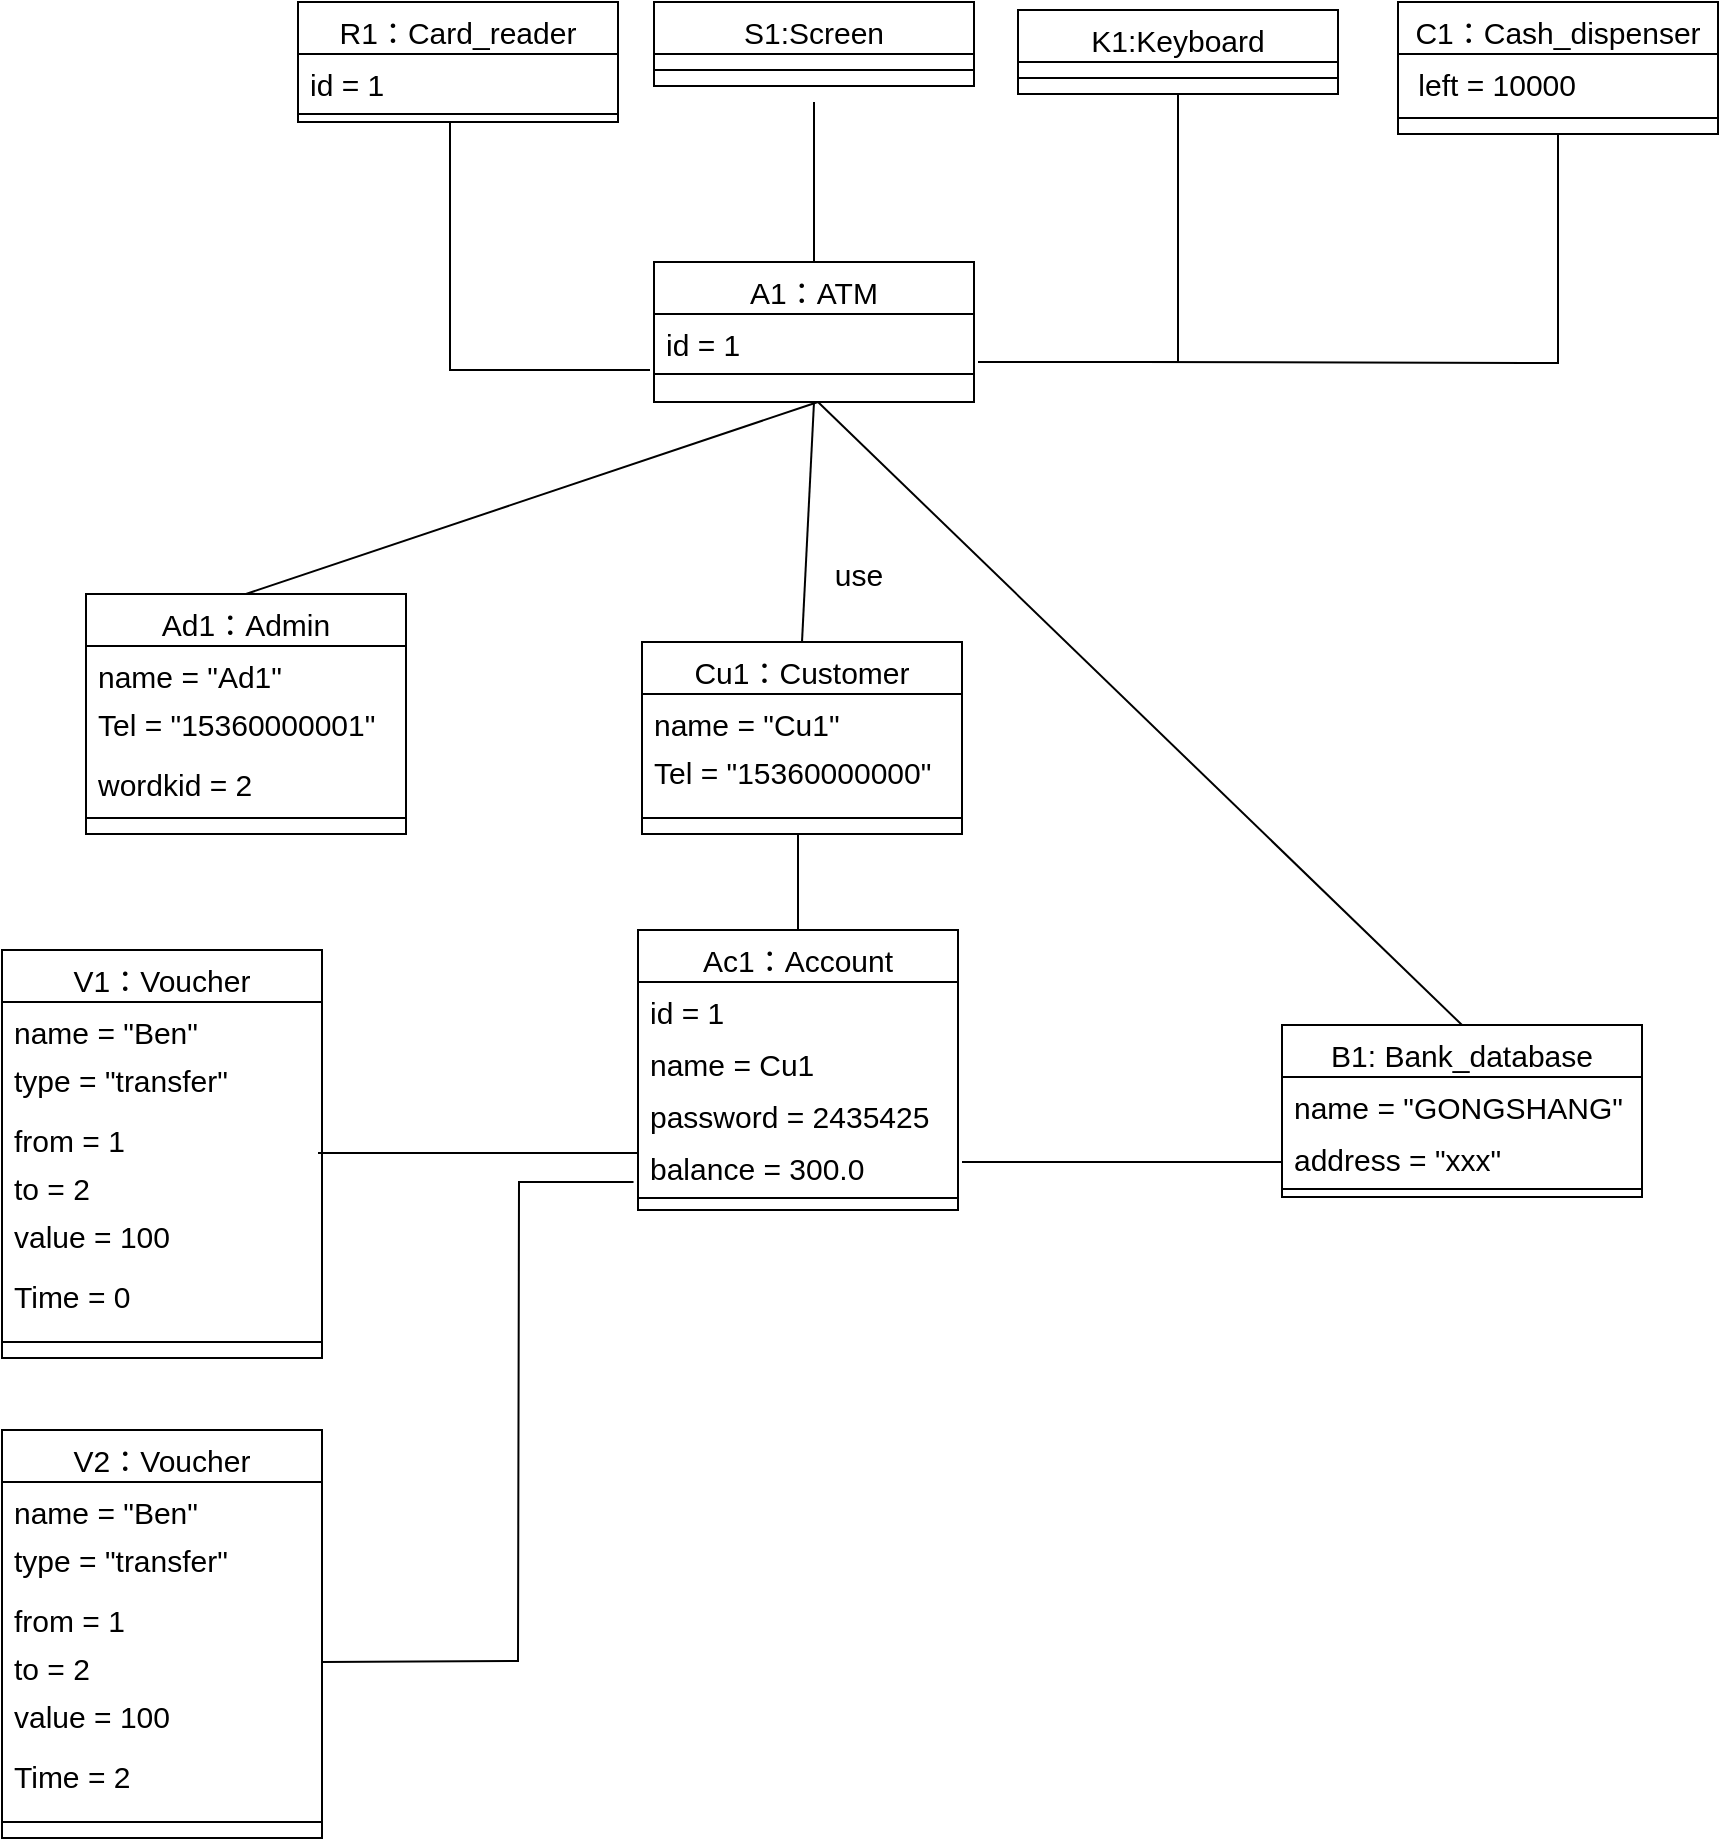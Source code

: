 <mxfile version="16.6.1" type="device"><diagram id="C5RBs43oDa-KdzZeNtuy" name="Page-1"><mxGraphModel dx="1234" dy="1784" grid="1" gridSize="10" guides="1" tooltips="1" connect="1" arrows="1" fold="1" page="1" pageScale="1" pageWidth="827" pageHeight="1169" math="0" shadow="0"><root><mxCell id="WIyWlLk6GJQsqaUBKTNV-0"/><mxCell id="WIyWlLk6GJQsqaUBKTNV-1" parent="WIyWlLk6GJQsqaUBKTNV-0"/><mxCell id="zkfFHV4jXpPFQw0GAbJ--0" value="R1：Card_reader" style="swimlane;fontStyle=0;align=center;verticalAlign=top;childLayout=stackLayout;horizontal=1;startSize=26;horizontalStack=0;resizeParent=1;resizeLast=0;collapsible=1;marginBottom=0;rounded=0;shadow=0;strokeWidth=1;fontSize=15;" parent="WIyWlLk6GJQsqaUBKTNV-1" vertex="1"><mxGeometry x="260" y="-10" width="160" height="60" as="geometry"><mxRectangle x="220" y="120" width="160" height="26" as="alternateBounds"/></mxGeometry></mxCell><mxCell id="zkfFHV4jXpPFQw0GAbJ--1" value="id = 1" style="text;align=left;verticalAlign=top;spacingLeft=4;spacingRight=4;overflow=hidden;rotatable=0;points=[[0,0.5],[1,0.5]];portConstraint=eastwest;fontStyle=0;fontSize=15;" parent="zkfFHV4jXpPFQw0GAbJ--0" vertex="1"><mxGeometry y="26" width="160" height="26" as="geometry"/></mxCell><mxCell id="zkfFHV4jXpPFQw0GAbJ--4" value="" style="line;html=1;strokeWidth=1;align=left;verticalAlign=middle;spacingTop=-1;spacingLeft=3;spacingRight=3;rotatable=0;labelPosition=right;points=[];portConstraint=eastwest;fontStyle=0;fontSize=15;" parent="zkfFHV4jXpPFQw0GAbJ--0" vertex="1"><mxGeometry y="52" width="160" height="8" as="geometry"/></mxCell><mxCell id="6kqfR4-N1FZ2NtCzxqvs-8" value="S1:Screen" style="swimlane;fontStyle=0;align=center;verticalAlign=top;childLayout=stackLayout;horizontal=1;startSize=26;horizontalStack=0;resizeParent=1;resizeLast=0;collapsible=1;marginBottom=0;rounded=0;shadow=0;strokeWidth=1;fontSize=15;" vertex="1" parent="WIyWlLk6GJQsqaUBKTNV-1"><mxGeometry x="438" y="-10" width="160" height="42" as="geometry"><mxRectangle x="550" y="140" width="160" height="26" as="alternateBounds"/></mxGeometry></mxCell><mxCell id="6kqfR4-N1FZ2NtCzxqvs-12" value="" style="line;html=1;strokeWidth=1;align=left;verticalAlign=middle;spacingTop=-1;spacingLeft=3;spacingRight=3;rotatable=0;labelPosition=right;points=[];portConstraint=eastwest;fontStyle=0;fontSize=15;" vertex="1" parent="6kqfR4-N1FZ2NtCzxqvs-8"><mxGeometry y="26" width="160" height="16" as="geometry"/></mxCell><mxCell id="6kqfR4-N1FZ2NtCzxqvs-27" value="C1：Cash_dispenser" style="swimlane;fontStyle=0;align=center;verticalAlign=top;childLayout=stackLayout;horizontal=1;startSize=26;horizontalStack=0;resizeParent=1;resizeLast=0;collapsible=1;marginBottom=0;rounded=0;shadow=0;strokeWidth=1;fontSize=15;" vertex="1" parent="WIyWlLk6GJQsqaUBKTNV-1"><mxGeometry x="810" y="-10" width="160" height="66" as="geometry"><mxRectangle x="550" y="140" width="160" height="26" as="alternateBounds"/></mxGeometry></mxCell><mxCell id="6kqfR4-N1FZ2NtCzxqvs-43" value=" left = 10000" style="text;align=left;verticalAlign=top;spacingLeft=4;spacingRight=4;overflow=hidden;rotatable=0;points=[[0,0.5],[1,0.5]];portConstraint=eastwest;fontStyle=0;fontSize=15;" vertex="1" parent="6kqfR4-N1FZ2NtCzxqvs-27"><mxGeometry y="26" width="160" height="24" as="geometry"/></mxCell><mxCell id="6kqfR4-N1FZ2NtCzxqvs-28" value="" style="line;html=1;strokeWidth=1;align=left;verticalAlign=middle;spacingTop=-1;spacingLeft=3;spacingRight=3;rotatable=0;labelPosition=right;points=[];portConstraint=eastwest;fontStyle=0;fontSize=15;" vertex="1" parent="6kqfR4-N1FZ2NtCzxqvs-27"><mxGeometry y="50" width="160" height="16" as="geometry"/></mxCell><mxCell id="6kqfR4-N1FZ2NtCzxqvs-31" value="K1:Keyboard" style="swimlane;fontStyle=0;align=center;verticalAlign=top;childLayout=stackLayout;horizontal=1;startSize=26;horizontalStack=0;resizeParent=1;resizeLast=0;collapsible=1;marginBottom=0;rounded=0;shadow=0;strokeWidth=1;fontSize=15;" vertex="1" parent="WIyWlLk6GJQsqaUBKTNV-1"><mxGeometry x="620" y="-6" width="160" height="42" as="geometry"><mxRectangle x="550" y="140" width="160" height="26" as="alternateBounds"/></mxGeometry></mxCell><mxCell id="6kqfR4-N1FZ2NtCzxqvs-32" value="" style="line;html=1;strokeWidth=1;align=left;verticalAlign=middle;spacingTop=-1;spacingLeft=3;spacingRight=3;rotatable=0;labelPosition=right;points=[];portConstraint=eastwest;fontStyle=0;fontSize=15;" vertex="1" parent="6kqfR4-N1FZ2NtCzxqvs-31"><mxGeometry y="26" width="160" height="16" as="geometry"/></mxCell><mxCell id="6kqfR4-N1FZ2NtCzxqvs-52" value="A1：ATM" style="swimlane;fontStyle=0;align=center;verticalAlign=top;childLayout=stackLayout;horizontal=1;startSize=26;horizontalStack=0;resizeParent=1;resizeLast=0;collapsible=1;marginBottom=0;rounded=0;shadow=0;strokeWidth=1;fontSize=15;" vertex="1" parent="WIyWlLk6GJQsqaUBKTNV-1"><mxGeometry x="438" y="120" width="160" height="70" as="geometry"><mxRectangle x="550" y="140" width="160" height="26" as="alternateBounds"/></mxGeometry></mxCell><mxCell id="6kqfR4-N1FZ2NtCzxqvs-53" value="id = 1" style="text;align=left;verticalAlign=top;spacingLeft=4;spacingRight=4;overflow=hidden;rotatable=0;points=[[0,0.5],[1,0.5]];portConstraint=eastwest;rounded=0;shadow=0;html=0;fontStyle=0;fontSize=15;" vertex="1" parent="6kqfR4-N1FZ2NtCzxqvs-52"><mxGeometry y="26" width="160" height="26" as="geometry"/></mxCell><mxCell id="6kqfR4-N1FZ2NtCzxqvs-57" value="" style="line;html=1;strokeWidth=1;align=left;verticalAlign=middle;spacingTop=-1;spacingLeft=3;spacingRight=3;rotatable=0;labelPosition=right;points=[];portConstraint=eastwest;fontStyle=0;fontSize=15;" vertex="1" parent="6kqfR4-N1FZ2NtCzxqvs-52"><mxGeometry y="52" width="160" height="8" as="geometry"/></mxCell><mxCell id="6kqfR4-N1FZ2NtCzxqvs-161" value="" style="endArrow=none;endFill=0;endSize=12;html=1;rounded=0;fontSize=15;entryX=0.5;entryY=0;entryDx=0;entryDy=0;" edge="1" parent="6kqfR4-N1FZ2NtCzxqvs-52" target="6kqfR4-N1FZ2NtCzxqvs-116"><mxGeometry width="160" relative="1" as="geometry"><mxPoint x="82" y="70" as="sourcePoint"/><mxPoint x="528" y="350" as="targetPoint"/></mxGeometry></mxCell><mxCell id="6kqfR4-N1FZ2NtCzxqvs-74" value="V1：Voucher" style="swimlane;fontStyle=0;align=center;verticalAlign=top;childLayout=stackLayout;horizontal=1;startSize=26;horizontalStack=0;resizeParent=1;resizeLast=0;collapsible=1;marginBottom=0;rounded=0;shadow=0;strokeWidth=1;fontSize=15;" vertex="1" parent="WIyWlLk6GJQsqaUBKTNV-1"><mxGeometry x="112" y="464" width="160" height="204" as="geometry"><mxRectangle x="550" y="140" width="160" height="26" as="alternateBounds"/></mxGeometry></mxCell><mxCell id="6kqfR4-N1FZ2NtCzxqvs-75" value="name = &quot;Ben&quot;" style="text;align=left;verticalAlign=top;spacingLeft=4;spacingRight=4;overflow=hidden;rotatable=0;points=[[0,0.5],[1,0.5]];portConstraint=eastwest;fontStyle=0;fontSize=15;" vertex="1" parent="6kqfR4-N1FZ2NtCzxqvs-74"><mxGeometry y="26" width="160" height="24" as="geometry"/></mxCell><mxCell id="6kqfR4-N1FZ2NtCzxqvs-84" value="type = &quot;transfer&quot;" style="text;align=left;verticalAlign=top;spacingLeft=4;spacingRight=4;overflow=hidden;rotatable=0;points=[[0,0.5],[1,0.5]];portConstraint=eastwest;fontStyle=0;fontSize=15;" vertex="1" parent="6kqfR4-N1FZ2NtCzxqvs-74"><mxGeometry y="50" width="160" height="30" as="geometry"/></mxCell><mxCell id="6kqfR4-N1FZ2NtCzxqvs-82" value="from = 1" style="text;align=left;verticalAlign=top;spacingLeft=4;spacingRight=4;overflow=hidden;rotatable=0;points=[[0,0.5],[1,0.5]];portConstraint=eastwest;fontStyle=0;fontSize=15;" vertex="1" parent="6kqfR4-N1FZ2NtCzxqvs-74"><mxGeometry y="80" width="160" height="24" as="geometry"/></mxCell><mxCell id="6kqfR4-N1FZ2NtCzxqvs-83" value="to = 2" style="text;align=left;verticalAlign=top;spacingLeft=4;spacingRight=4;overflow=hidden;rotatable=0;points=[[0,0.5],[1,0.5]];portConstraint=eastwest;fontStyle=0;fontSize=15;" vertex="1" parent="6kqfR4-N1FZ2NtCzxqvs-74"><mxGeometry y="104" width="160" height="24" as="geometry"/></mxCell><mxCell id="6kqfR4-N1FZ2NtCzxqvs-85" value="value = 100" style="text;align=left;verticalAlign=top;spacingLeft=4;spacingRight=4;overflow=hidden;rotatable=0;points=[[0,0.5],[1,0.5]];portConstraint=eastwest;fontStyle=0;fontSize=15;" vertex="1" parent="6kqfR4-N1FZ2NtCzxqvs-74"><mxGeometry y="128" width="160" height="30" as="geometry"/></mxCell><mxCell id="6kqfR4-N1FZ2NtCzxqvs-76" value="Time = 0" style="text;align=left;verticalAlign=top;spacingLeft=4;spacingRight=4;overflow=hidden;rotatable=0;points=[[0,0.5],[1,0.5]];portConstraint=eastwest;fontStyle=0;fontSize=15;" vertex="1" parent="6kqfR4-N1FZ2NtCzxqvs-74"><mxGeometry y="158" width="160" height="30" as="geometry"/></mxCell><mxCell id="6kqfR4-N1FZ2NtCzxqvs-77" value="" style="line;html=1;strokeWidth=1;align=left;verticalAlign=middle;spacingTop=-1;spacingLeft=3;spacingRight=3;rotatable=0;labelPosition=right;points=[];portConstraint=eastwest;fontStyle=0;fontSize=15;" vertex="1" parent="6kqfR4-N1FZ2NtCzxqvs-74"><mxGeometry y="188" width="160" height="16" as="geometry"/></mxCell><mxCell id="6kqfR4-N1FZ2NtCzxqvs-100" value="Ac1：Account" style="swimlane;fontStyle=0;align=center;verticalAlign=top;childLayout=stackLayout;horizontal=1;startSize=26;horizontalStack=0;resizeParent=1;resizeLast=0;collapsible=1;marginBottom=0;rounded=0;shadow=0;strokeWidth=1;fontSize=15;" vertex="1" parent="WIyWlLk6GJQsqaUBKTNV-1"><mxGeometry x="430" y="454" width="160" height="140" as="geometry"><mxRectangle x="550" y="140" width="160" height="26" as="alternateBounds"/></mxGeometry></mxCell><mxCell id="6kqfR4-N1FZ2NtCzxqvs-101" value="id = 1" style="text;align=left;verticalAlign=top;spacingLeft=4;spacingRight=4;overflow=hidden;rotatable=0;points=[[0,0.5],[1,0.5]];portConstraint=eastwest;rounded=0;shadow=0;html=0;fontStyle=0;fontSize=15;" vertex="1" parent="6kqfR4-N1FZ2NtCzxqvs-100"><mxGeometry y="26" width="160" height="26" as="geometry"/></mxCell><mxCell id="6kqfR4-N1FZ2NtCzxqvs-102" value="name = Cu1" style="text;align=left;verticalAlign=top;spacingLeft=4;spacingRight=4;overflow=hidden;rotatable=0;points=[[0,0.5],[1,0.5]];portConstraint=eastwest;rounded=0;shadow=0;html=0;fontStyle=0;fontSize=15;" vertex="1" parent="6kqfR4-N1FZ2NtCzxqvs-100"><mxGeometry y="52" width="160" height="26" as="geometry"/></mxCell><mxCell id="6kqfR4-N1FZ2NtCzxqvs-103" value="password = 2435425" style="text;align=left;verticalAlign=top;spacingLeft=4;spacingRight=4;overflow=hidden;rotatable=0;points=[[0,0.5],[1,0.5]];portConstraint=eastwest;rounded=0;shadow=0;html=0;fontStyle=0;fontSize=15;" vertex="1" parent="6kqfR4-N1FZ2NtCzxqvs-100"><mxGeometry y="78" width="160" height="26" as="geometry"/></mxCell><mxCell id="6kqfR4-N1FZ2NtCzxqvs-104" value="balance = 300.0" style="text;align=left;verticalAlign=top;spacingLeft=4;spacingRight=4;overflow=hidden;rotatable=0;points=[[0,0.5],[1,0.5]];portConstraint=eastwest;rounded=0;shadow=0;html=0;fontStyle=0;fontSize=15;" vertex="1" parent="6kqfR4-N1FZ2NtCzxqvs-100"><mxGeometry y="104" width="160" height="26" as="geometry"/></mxCell><mxCell id="6kqfR4-N1FZ2NtCzxqvs-105" value="" style="line;html=1;strokeWidth=1;align=left;verticalAlign=middle;spacingTop=-1;spacingLeft=3;spacingRight=3;rotatable=0;labelPosition=right;points=[];portConstraint=eastwest;fontStyle=0;fontSize=15;" vertex="1" parent="6kqfR4-N1FZ2NtCzxqvs-100"><mxGeometry y="130" width="160" height="8" as="geometry"/></mxCell><mxCell id="6kqfR4-N1FZ2NtCzxqvs-116" value="B1: Bank_database" style="swimlane;fontStyle=0;align=center;verticalAlign=top;childLayout=stackLayout;horizontal=1;startSize=26;horizontalStack=0;resizeParent=1;resizeLast=0;collapsible=1;marginBottom=0;rounded=0;shadow=0;strokeWidth=1;fontSize=15;" vertex="1" parent="WIyWlLk6GJQsqaUBKTNV-1"><mxGeometry x="752" y="501.5" width="180" height="86" as="geometry"><mxRectangle x="550" y="140" width="160" height="26" as="alternateBounds"/></mxGeometry></mxCell><mxCell id="6kqfR4-N1FZ2NtCzxqvs-117" value="name = &quot;GONGSHANG&quot;" style="text;align=left;verticalAlign=top;spacingLeft=4;spacingRight=4;overflow=hidden;rotatable=0;points=[[0,0.5],[1,0.5]];portConstraint=eastwest;rounded=0;shadow=0;html=0;fontStyle=0;fontSize=15;" vertex="1" parent="6kqfR4-N1FZ2NtCzxqvs-116"><mxGeometry y="26" width="180" height="26" as="geometry"/></mxCell><mxCell id="6kqfR4-N1FZ2NtCzxqvs-118" value="address = &quot;xxx&quot;" style="text;align=left;verticalAlign=top;spacingLeft=4;spacingRight=4;overflow=hidden;rotatable=0;points=[[0,0.5],[1,0.5]];portConstraint=eastwest;rounded=0;shadow=0;html=0;fontStyle=0;fontSize=15;" vertex="1" parent="6kqfR4-N1FZ2NtCzxqvs-116"><mxGeometry y="52" width="180" height="26" as="geometry"/></mxCell><mxCell id="6kqfR4-N1FZ2NtCzxqvs-121" value="" style="line;html=1;strokeWidth=1;align=left;verticalAlign=middle;spacingTop=-1;spacingLeft=3;spacingRight=3;rotatable=0;labelPosition=right;points=[];portConstraint=eastwest;fontStyle=0;fontSize=15;" vertex="1" parent="6kqfR4-N1FZ2NtCzxqvs-116"><mxGeometry y="78" width="180" height="8" as="geometry"/></mxCell><mxCell id="6kqfR4-N1FZ2NtCzxqvs-133" value="" style="endArrow=none;html=1;endSize=12;startArrow=none;startSize=14;startFill=0;edgeStyle=orthogonalEdgeStyle;rounded=0;fontSize=15;endFill=0;" edge="1" parent="WIyWlLk6GJQsqaUBKTNV-1"><mxGeometry relative="1" as="geometry"><mxPoint x="752" y="570" as="sourcePoint"/><mxPoint x="592" y="570" as="targetPoint"/></mxGeometry></mxCell><mxCell id="6kqfR4-N1FZ2NtCzxqvs-136" value="" style="endArrow=none;html=1;endSize=12;startArrow=none;startSize=14;startFill=0;edgeStyle=orthogonalEdgeStyle;rounded=0;fontSize=15;endFill=0;" edge="1" parent="WIyWlLk6GJQsqaUBKTNV-1"><mxGeometry relative="1" as="geometry"><mxPoint x="430" y="565.5" as="sourcePoint"/><mxPoint x="270" y="565.5" as="targetPoint"/></mxGeometry></mxCell><mxCell id="6kqfR4-N1FZ2NtCzxqvs-142" value="" style="endArrow=none;html=1;endSize=12;startArrow=none;startSize=14;startFill=0;edgeStyle=orthogonalEdgeStyle;align=left;verticalAlign=bottom;rounded=0;fontSize=15;endFill=0;entryX=0.5;entryY=1;entryDx=0;entryDy=0;" edge="1" parent="WIyWlLk6GJQsqaUBKTNV-1" target="6kqfR4-N1FZ2NtCzxqvs-27"><mxGeometry x="-0.625" relative="1" as="geometry"><mxPoint x="680.0" y="169.996" as="sourcePoint"/><mxPoint x="900" y="170" as="targetPoint"/><mxPoint as="offset"/></mxGeometry></mxCell><mxCell id="6kqfR4-N1FZ2NtCzxqvs-144" value="" style="endArrow=none;endSize=12;html=1;rounded=0;fontSize=15;entryX=0.5;entryY=1;entryDx=0;entryDy=0;exitX=0.5;exitY=0;exitDx=0;exitDy=0;endFill=0;" edge="1" parent="WIyWlLk6GJQsqaUBKTNV-1" source="6kqfR4-N1FZ2NtCzxqvs-100"><mxGeometry x="0.2" y="-94" width="160" relative="1" as="geometry"><mxPoint x="524" y="554" as="sourcePoint"/><mxPoint x="510.0" y="406" as="targetPoint"/><mxPoint as="offset"/></mxGeometry></mxCell><mxCell id="6kqfR4-N1FZ2NtCzxqvs-150" value="Ad1：Admin" style="swimlane;fontStyle=0;align=center;verticalAlign=top;childLayout=stackLayout;horizontal=1;startSize=26;horizontalStack=0;resizeParent=1;resizeLast=0;collapsible=1;marginBottom=0;rounded=0;shadow=0;strokeWidth=1;fontSize=15;" vertex="1" parent="WIyWlLk6GJQsqaUBKTNV-1"><mxGeometry x="154" y="286" width="160" height="120" as="geometry"><mxRectangle x="550" y="140" width="160" height="26" as="alternateBounds"/></mxGeometry></mxCell><mxCell id="6kqfR4-N1FZ2NtCzxqvs-151" value="name = &quot;Ad1&quot;" style="text;align=left;verticalAlign=top;spacingLeft=4;spacingRight=4;overflow=hidden;rotatable=0;points=[[0,0.5],[1,0.5]];portConstraint=eastwest;fontStyle=0;fontSize=15;" vertex="1" parent="6kqfR4-N1FZ2NtCzxqvs-150"><mxGeometry y="26" width="160" height="24" as="geometry"/></mxCell><mxCell id="6kqfR4-N1FZ2NtCzxqvs-162" value="Tel = &quot;15360000001&quot;" style="text;align=left;verticalAlign=top;spacingLeft=4;spacingRight=4;overflow=hidden;rotatable=0;points=[[0,0.5],[1,0.5]];portConstraint=eastwest;fontStyle=0;fontSize=15;" vertex="1" parent="6kqfR4-N1FZ2NtCzxqvs-150"><mxGeometry y="50" width="160" height="30" as="geometry"/></mxCell><mxCell id="6kqfR4-N1FZ2NtCzxqvs-170" value="wordkid = 2" style="text;align=left;verticalAlign=top;spacingLeft=4;spacingRight=4;overflow=hidden;rotatable=0;points=[[0,0.5],[1,0.5]];portConstraint=eastwest;fontStyle=0;fontSize=15;" vertex="1" parent="6kqfR4-N1FZ2NtCzxqvs-150"><mxGeometry y="80" width="160" height="24" as="geometry"/></mxCell><mxCell id="6kqfR4-N1FZ2NtCzxqvs-152" value="" style="line;html=1;strokeWidth=1;align=left;verticalAlign=middle;spacingTop=-1;spacingLeft=3;spacingRight=3;rotatable=0;labelPosition=right;points=[];portConstraint=eastwest;fontStyle=0;fontSize=15;" vertex="1" parent="6kqfR4-N1FZ2NtCzxqvs-150"><mxGeometry y="104" width="160" height="16" as="geometry"/></mxCell><mxCell id="6kqfR4-N1FZ2NtCzxqvs-163" value="" style="endArrow=none;html=1;endSize=12;startArrow=none;startSize=14;startFill=0;edgeStyle=orthogonalEdgeStyle;align=left;verticalAlign=bottom;rounded=0;fontSize=15;exitX=0.5;exitY=0;exitDx=0;exitDy=0;endFill=0;" edge="1" parent="WIyWlLk6GJQsqaUBKTNV-1" source="6kqfR4-N1FZ2NtCzxqvs-52"><mxGeometry x="-0.625" relative="1" as="geometry"><mxPoint x="430.0" y="39.996" as="sourcePoint"/><mxPoint x="518" y="40" as="targetPoint"/><mxPoint as="offset"/></mxGeometry></mxCell><mxCell id="6kqfR4-N1FZ2NtCzxqvs-164" value="" style="endArrow=none;html=1;endSize=12;startArrow=none;startSize=14;startFill=0;edgeStyle=orthogonalEdgeStyle;align=left;verticalAlign=bottom;rounded=0;fontSize=15;endFill=0;entryX=0.5;entryY=1;entryDx=0;entryDy=0;" edge="1" parent="WIyWlLk6GJQsqaUBKTNV-1" target="6kqfR4-N1FZ2NtCzxqvs-31"><mxGeometry x="-0.625" relative="1" as="geometry"><mxPoint x="600" y="170" as="sourcePoint"/><mxPoint x="700" y="90" as="targetPoint"/><Array as="points"><mxPoint x="700" y="170"/></Array><mxPoint as="offset"/></mxGeometry></mxCell><mxCell id="6kqfR4-N1FZ2NtCzxqvs-165" value="Cu1：Customer" style="swimlane;fontStyle=0;align=center;verticalAlign=top;childLayout=stackLayout;horizontal=1;startSize=26;horizontalStack=0;resizeParent=1;resizeLast=0;collapsible=1;marginBottom=0;rounded=0;shadow=0;strokeWidth=1;fontSize=15;" vertex="1" parent="WIyWlLk6GJQsqaUBKTNV-1"><mxGeometry x="432" y="310" width="160" height="96" as="geometry"><mxRectangle x="550" y="140" width="160" height="26" as="alternateBounds"/></mxGeometry></mxCell><mxCell id="6kqfR4-N1FZ2NtCzxqvs-166" value="name = &quot;Cu1&quot;" style="text;align=left;verticalAlign=top;spacingLeft=4;spacingRight=4;overflow=hidden;rotatable=0;points=[[0,0.5],[1,0.5]];portConstraint=eastwest;fontStyle=0;fontSize=15;" vertex="1" parent="6kqfR4-N1FZ2NtCzxqvs-165"><mxGeometry y="26" width="160" height="24" as="geometry"/></mxCell><mxCell id="6kqfR4-N1FZ2NtCzxqvs-167" value="Tel = &quot;15360000000&quot;" style="text;align=left;verticalAlign=top;spacingLeft=4;spacingRight=4;overflow=hidden;rotatable=0;points=[[0,0.5],[1,0.5]];portConstraint=eastwest;fontStyle=0;fontSize=15;" vertex="1" parent="6kqfR4-N1FZ2NtCzxqvs-165"><mxGeometry y="50" width="160" height="30" as="geometry"/></mxCell><mxCell id="6kqfR4-N1FZ2NtCzxqvs-168" value="" style="line;html=1;strokeWidth=1;align=left;verticalAlign=middle;spacingTop=-1;spacingLeft=3;spacingRight=3;rotatable=0;labelPosition=right;points=[];portConstraint=eastwest;fontStyle=0;fontSize=15;" vertex="1" parent="6kqfR4-N1FZ2NtCzxqvs-165"><mxGeometry y="80" width="160" height="16" as="geometry"/></mxCell><mxCell id="6kqfR4-N1FZ2NtCzxqvs-160" value="" style="endArrow=none;endFill=0;endSize=12;html=1;rounded=0;fontSize=15;entryX=0.5;entryY=1;entryDx=0;entryDy=0;exitX=0.5;exitY=0;exitDx=0;exitDy=0;" edge="1" parent="WIyWlLk6GJQsqaUBKTNV-1" source="6kqfR4-N1FZ2NtCzxqvs-165" target="6kqfR4-N1FZ2NtCzxqvs-52"><mxGeometry width="160" relative="1" as="geometry"><mxPoint x="518" y="370" as="sourcePoint"/><mxPoint x="517.29" y="240" as="targetPoint"/></mxGeometry></mxCell><mxCell id="6kqfR4-N1FZ2NtCzxqvs-172" value="" style="endArrow=none;html=1;endSize=12;startArrow=none;startSize=14;startFill=0;edgeStyle=orthogonalEdgeStyle;align=left;verticalAlign=bottom;rounded=0;fontSize=15;endFill=0;entryX=0.5;entryY=1;entryDx=0;entryDy=0;" edge="1" parent="WIyWlLk6GJQsqaUBKTNV-1" target="zkfFHV4jXpPFQw0GAbJ--0"><mxGeometry x="-0.625" relative="1" as="geometry"><mxPoint x="436.0" y="174" as="sourcePoint"/><mxPoint x="336" y="60" as="targetPoint"/><Array as="points"><mxPoint x="336" y="174"/><mxPoint x="336" y="50"/></Array><mxPoint as="offset"/></mxGeometry></mxCell><mxCell id="6kqfR4-N1FZ2NtCzxqvs-173" value="use" style="text;html=1;align=center;verticalAlign=middle;resizable=0;points=[];autosize=1;strokeColor=none;fillColor=none;fontSize=15;" vertex="1" parent="WIyWlLk6GJQsqaUBKTNV-1"><mxGeometry x="520" y="266" width="40" height="20" as="geometry"/></mxCell><mxCell id="6kqfR4-N1FZ2NtCzxqvs-174" value="" style="endArrow=none;endFill=0;endSize=12;html=1;rounded=0;fontSize=15;exitX=0.5;exitY=0;exitDx=0;exitDy=0;" edge="1" parent="WIyWlLk6GJQsqaUBKTNV-1" source="6kqfR4-N1FZ2NtCzxqvs-150"><mxGeometry width="160" relative="1" as="geometry"><mxPoint x="200" y="386" as="sourcePoint"/><mxPoint x="520" y="190" as="targetPoint"/></mxGeometry></mxCell><mxCell id="6kqfR4-N1FZ2NtCzxqvs-176" value="V2：Voucher" style="swimlane;fontStyle=0;align=center;verticalAlign=top;childLayout=stackLayout;horizontal=1;startSize=26;horizontalStack=0;resizeParent=1;resizeLast=0;collapsible=1;marginBottom=0;rounded=0;shadow=0;strokeWidth=1;fontSize=15;" vertex="1" parent="WIyWlLk6GJQsqaUBKTNV-1"><mxGeometry x="112" y="704" width="160" height="204" as="geometry"><mxRectangle x="550" y="140" width="160" height="26" as="alternateBounds"/></mxGeometry></mxCell><mxCell id="6kqfR4-N1FZ2NtCzxqvs-177" value="name = &quot;Ben&quot;" style="text;align=left;verticalAlign=top;spacingLeft=4;spacingRight=4;overflow=hidden;rotatable=0;points=[[0,0.5],[1,0.5]];portConstraint=eastwest;fontStyle=0;fontSize=15;" vertex="1" parent="6kqfR4-N1FZ2NtCzxqvs-176"><mxGeometry y="26" width="160" height="24" as="geometry"/></mxCell><mxCell id="6kqfR4-N1FZ2NtCzxqvs-178" value="type = &quot;transfer&quot;" style="text;align=left;verticalAlign=top;spacingLeft=4;spacingRight=4;overflow=hidden;rotatable=0;points=[[0,0.5],[1,0.5]];portConstraint=eastwest;fontStyle=0;fontSize=15;" vertex="1" parent="6kqfR4-N1FZ2NtCzxqvs-176"><mxGeometry y="50" width="160" height="30" as="geometry"/></mxCell><mxCell id="6kqfR4-N1FZ2NtCzxqvs-179" value="from = 1" style="text;align=left;verticalAlign=top;spacingLeft=4;spacingRight=4;overflow=hidden;rotatable=0;points=[[0,0.5],[1,0.5]];portConstraint=eastwest;fontStyle=0;fontSize=15;" vertex="1" parent="6kqfR4-N1FZ2NtCzxqvs-176"><mxGeometry y="80" width="160" height="24" as="geometry"/></mxCell><mxCell id="6kqfR4-N1FZ2NtCzxqvs-180" value="to = 2" style="text;align=left;verticalAlign=top;spacingLeft=4;spacingRight=4;overflow=hidden;rotatable=0;points=[[0,0.5],[1,0.5]];portConstraint=eastwest;fontStyle=0;fontSize=15;" vertex="1" parent="6kqfR4-N1FZ2NtCzxqvs-176"><mxGeometry y="104" width="160" height="24" as="geometry"/></mxCell><mxCell id="6kqfR4-N1FZ2NtCzxqvs-181" value="value = 100" style="text;align=left;verticalAlign=top;spacingLeft=4;spacingRight=4;overflow=hidden;rotatable=0;points=[[0,0.5],[1,0.5]];portConstraint=eastwest;fontStyle=0;fontSize=15;" vertex="1" parent="6kqfR4-N1FZ2NtCzxqvs-176"><mxGeometry y="128" width="160" height="30" as="geometry"/></mxCell><mxCell id="6kqfR4-N1FZ2NtCzxqvs-182" value="Time = 2" style="text;align=left;verticalAlign=top;spacingLeft=4;spacingRight=4;overflow=hidden;rotatable=0;points=[[0,0.5],[1,0.5]];portConstraint=eastwest;fontStyle=0;fontSize=15;" vertex="1" parent="6kqfR4-N1FZ2NtCzxqvs-176"><mxGeometry y="158" width="160" height="30" as="geometry"/></mxCell><mxCell id="6kqfR4-N1FZ2NtCzxqvs-183" value="" style="line;html=1;strokeWidth=1;align=left;verticalAlign=middle;spacingTop=-1;spacingLeft=3;spacingRight=3;rotatable=0;labelPosition=right;points=[];portConstraint=eastwest;fontStyle=0;fontSize=15;" vertex="1" parent="6kqfR4-N1FZ2NtCzxqvs-176"><mxGeometry y="188" width="160" height="16" as="geometry"/></mxCell><mxCell id="6kqfR4-N1FZ2NtCzxqvs-184" value="" style="endArrow=none;html=1;endSize=12;startArrow=none;startSize=14;startFill=0;edgeStyle=orthogonalEdgeStyle;rounded=0;fontSize=15;endFill=0;exitX=-0.014;exitY=0.846;exitDx=0;exitDy=0;exitPerimeter=0;" edge="1" parent="WIyWlLk6GJQsqaUBKTNV-1" source="6kqfR4-N1FZ2NtCzxqvs-104"><mxGeometry relative="1" as="geometry"><mxPoint x="394" y="594" as="sourcePoint"/><mxPoint x="370" y="820" as="targetPoint"/></mxGeometry></mxCell><mxCell id="6kqfR4-N1FZ2NtCzxqvs-185" style="edgeStyle=orthogonalEdgeStyle;rounded=0;orthogonalLoop=1;jettySize=auto;html=1;exitX=1;exitY=0.5;exitDx=0;exitDy=0;fontSize=15;startArrow=none;startFill=0;endArrow=none;endFill=0;" edge="1" parent="WIyWlLk6GJQsqaUBKTNV-1" source="6kqfR4-N1FZ2NtCzxqvs-180"><mxGeometry relative="1" as="geometry"><mxPoint x="370.0" y="819.529" as="targetPoint"/></mxGeometry></mxCell></root></mxGraphModel></diagram></mxfile>